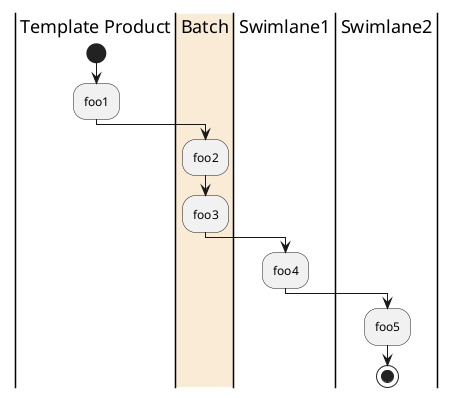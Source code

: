 @startuml 가격조정 시나리오 
skinparam defaultFontName D2Coding

|Template Product|
start
:foo1;
|#AntiqueWhite|Batch|
:foo2;
:foo3;
|Swimlane1|
:foo4;
|Swimlane2|
:foo5;
stop
@enduml
